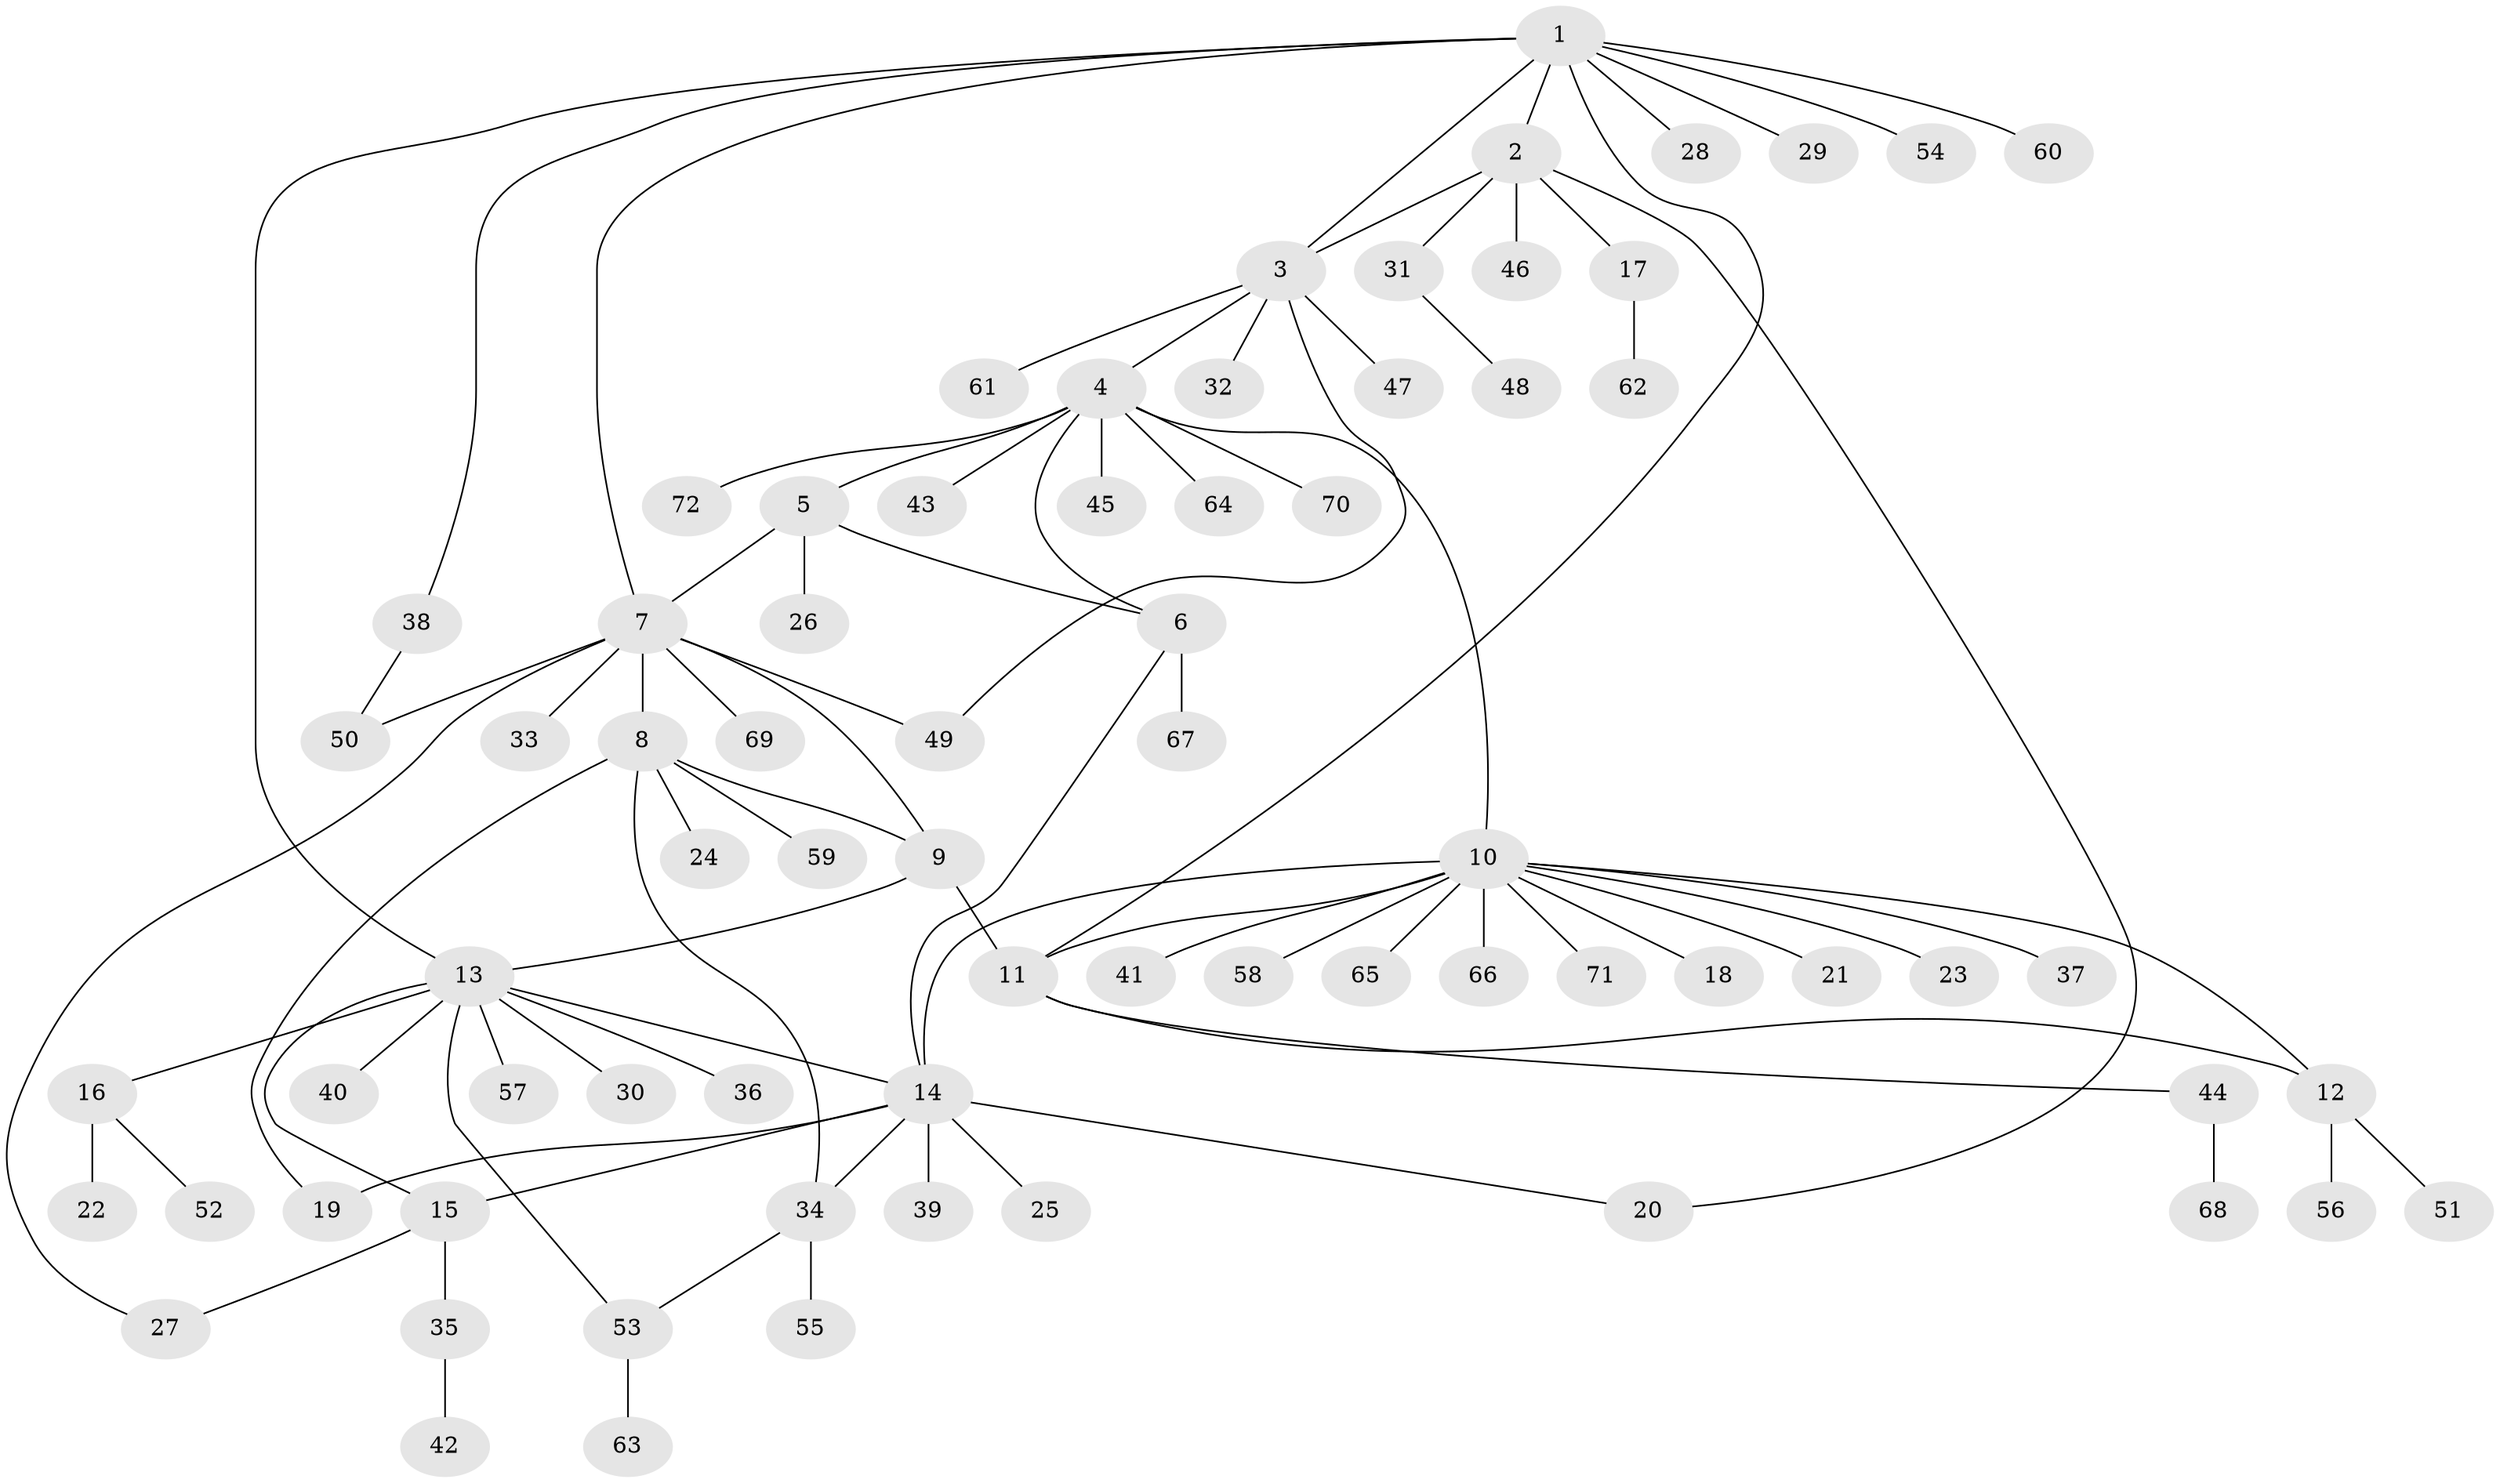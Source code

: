 // coarse degree distribution, {9: 0.05660377358490566, 6: 0.03773584905660377, 8: 0.03773584905660377, 3: 0.09433962264150944, 7: 0.018867924528301886, 12: 0.018867924528301886, 5: 0.018867924528301886, 4: 0.018867924528301886, 2: 0.05660377358490566, 1: 0.6415094339622641}
// Generated by graph-tools (version 1.1) at 2025/24/03/03/25 07:24:12]
// undirected, 72 vertices, 89 edges
graph export_dot {
graph [start="1"]
  node [color=gray90,style=filled];
  1;
  2;
  3;
  4;
  5;
  6;
  7;
  8;
  9;
  10;
  11;
  12;
  13;
  14;
  15;
  16;
  17;
  18;
  19;
  20;
  21;
  22;
  23;
  24;
  25;
  26;
  27;
  28;
  29;
  30;
  31;
  32;
  33;
  34;
  35;
  36;
  37;
  38;
  39;
  40;
  41;
  42;
  43;
  44;
  45;
  46;
  47;
  48;
  49;
  50;
  51;
  52;
  53;
  54;
  55;
  56;
  57;
  58;
  59;
  60;
  61;
  62;
  63;
  64;
  65;
  66;
  67;
  68;
  69;
  70;
  71;
  72;
  1 -- 2;
  1 -- 3;
  1 -- 7;
  1 -- 11;
  1 -- 13;
  1 -- 28;
  1 -- 29;
  1 -- 38;
  1 -- 54;
  1 -- 60;
  2 -- 3;
  2 -- 17;
  2 -- 20;
  2 -- 31;
  2 -- 46;
  3 -- 4;
  3 -- 32;
  3 -- 47;
  3 -- 49;
  3 -- 61;
  4 -- 5;
  4 -- 6;
  4 -- 10;
  4 -- 43;
  4 -- 45;
  4 -- 64;
  4 -- 70;
  4 -- 72;
  5 -- 6;
  5 -- 7;
  5 -- 26;
  6 -- 14;
  6 -- 67;
  7 -- 8;
  7 -- 9;
  7 -- 27;
  7 -- 33;
  7 -- 49;
  7 -- 50;
  7 -- 69;
  8 -- 9;
  8 -- 19;
  8 -- 24;
  8 -- 34;
  8 -- 59;
  9 -- 11;
  9 -- 13;
  10 -- 11;
  10 -- 12;
  10 -- 14;
  10 -- 18;
  10 -- 21;
  10 -- 23;
  10 -- 37;
  10 -- 41;
  10 -- 58;
  10 -- 65;
  10 -- 66;
  10 -- 71;
  11 -- 12;
  11 -- 44;
  12 -- 51;
  12 -- 56;
  13 -- 14;
  13 -- 15;
  13 -- 16;
  13 -- 30;
  13 -- 36;
  13 -- 40;
  13 -- 53;
  13 -- 57;
  14 -- 15;
  14 -- 19;
  14 -- 20;
  14 -- 25;
  14 -- 34;
  14 -- 39;
  15 -- 27;
  15 -- 35;
  16 -- 22;
  16 -- 52;
  17 -- 62;
  31 -- 48;
  34 -- 53;
  34 -- 55;
  35 -- 42;
  38 -- 50;
  44 -- 68;
  53 -- 63;
}
